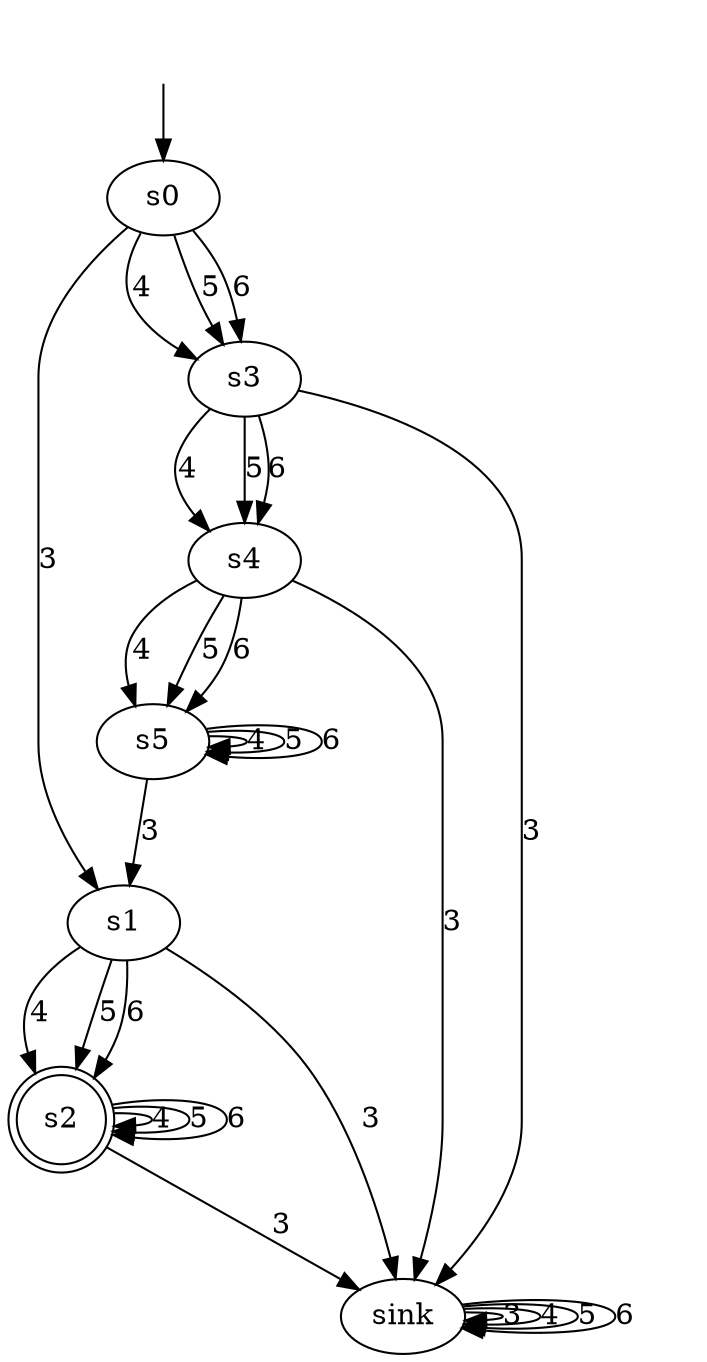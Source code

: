 digraph learnedModel {
s0 [label=s0];
s1 [label=s1];
s2 [label=s2, shape=doublecircle];
s3 [label=s3];
s4 [label=s4];
s5 [label=s5];
s6 [label=sink];
s0 -> s1  [label=3];
s0 -> s3  [label=4];
s0 -> s3  [label=5];
s0 -> s3  [label=6];
s1 -> s6  [label=3];
s1 -> s2  [label=4];
s1 -> s2  [label=5];
s1 -> s2  [label=6];
s2 -> s6  [label=3];
s2 -> s2  [label=4];
s2 -> s2  [label=5];
s2 -> s2  [label=6];
s3 -> s6  [label=3];
s3 -> s4  [label=4];
s3 -> s4  [label=5];
s3 -> s4  [label=6];
s4 -> s6  [label=3];
s4 -> s5  [label=4];
s4 -> s5  [label=5];
s4 -> s5  [label=6];
s5 -> s1  [label=3];
s5 -> s5  [label=4];
s5 -> s5  [label=5];
s5 -> s5  [label=6];
s6 -> s6  [label=3];
s6 -> s6  [label=4];
s6 -> s6  [label=5];
s6 -> s6  [label=6];
__start0 [label="", shape=none];
__start0 -> s0  [label=""];
}
